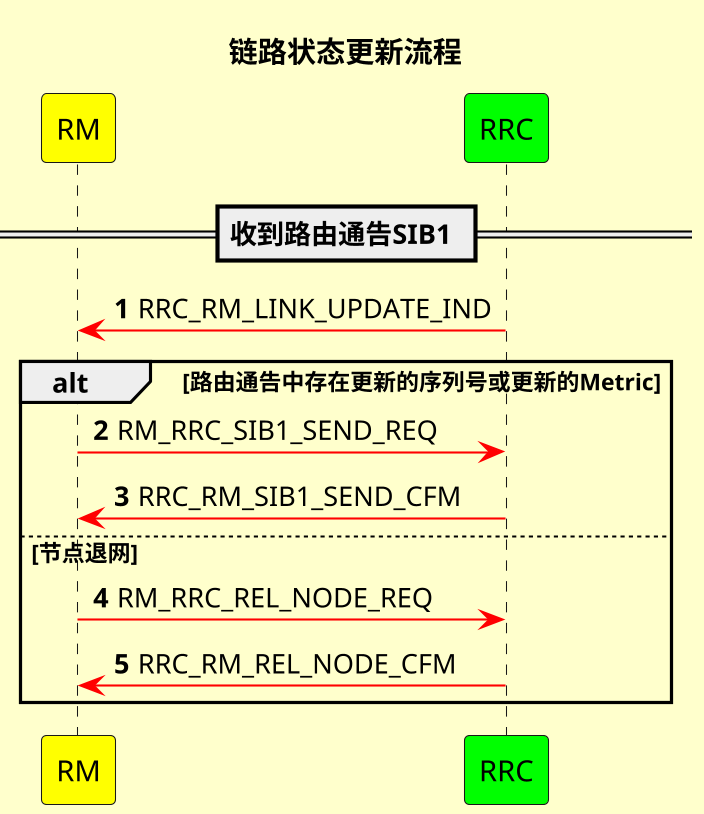 @startuml 链路状态更新流程
skinparam BackgroundColor business
skinparam NoteBackgroundColor lightblue
skinparam NoteBackgroundColor greenyellow
skinparam ParticipantBackgroundColor lime
skinparam Handwritten false
skinparam ArrowColor red
skinparam dpi 200

/'
skinparam class{
  BackgroundColor business
  ArrowColor red
  NoteBackgroundColor greenblue
  ParticipantBackgroundColor red
  BorderColor #d5d5d5
}
'skinparam StereotypeCBackgroundColor YellowGreen
'/

title 链路状态更新流程
autonumber
participant RM #yellow
participant RRC

== 收到路由通告SIB1 ==
RRC->RM:RRC_RM_LINK_UPDATE_IND
alt 路由通告中存在更新的序列号或更新的Metric
RM->RRC:RM_RRC_SIB1_SEND_REQ
RRC->RM:RRC_RM_SIB1_SEND_CFM
else 节点退网
RM->RRC:RM_RRC_REL_NODE_REQ
RRC->RM:RRC_RM_REL_NODE_CFM
end


@enduml